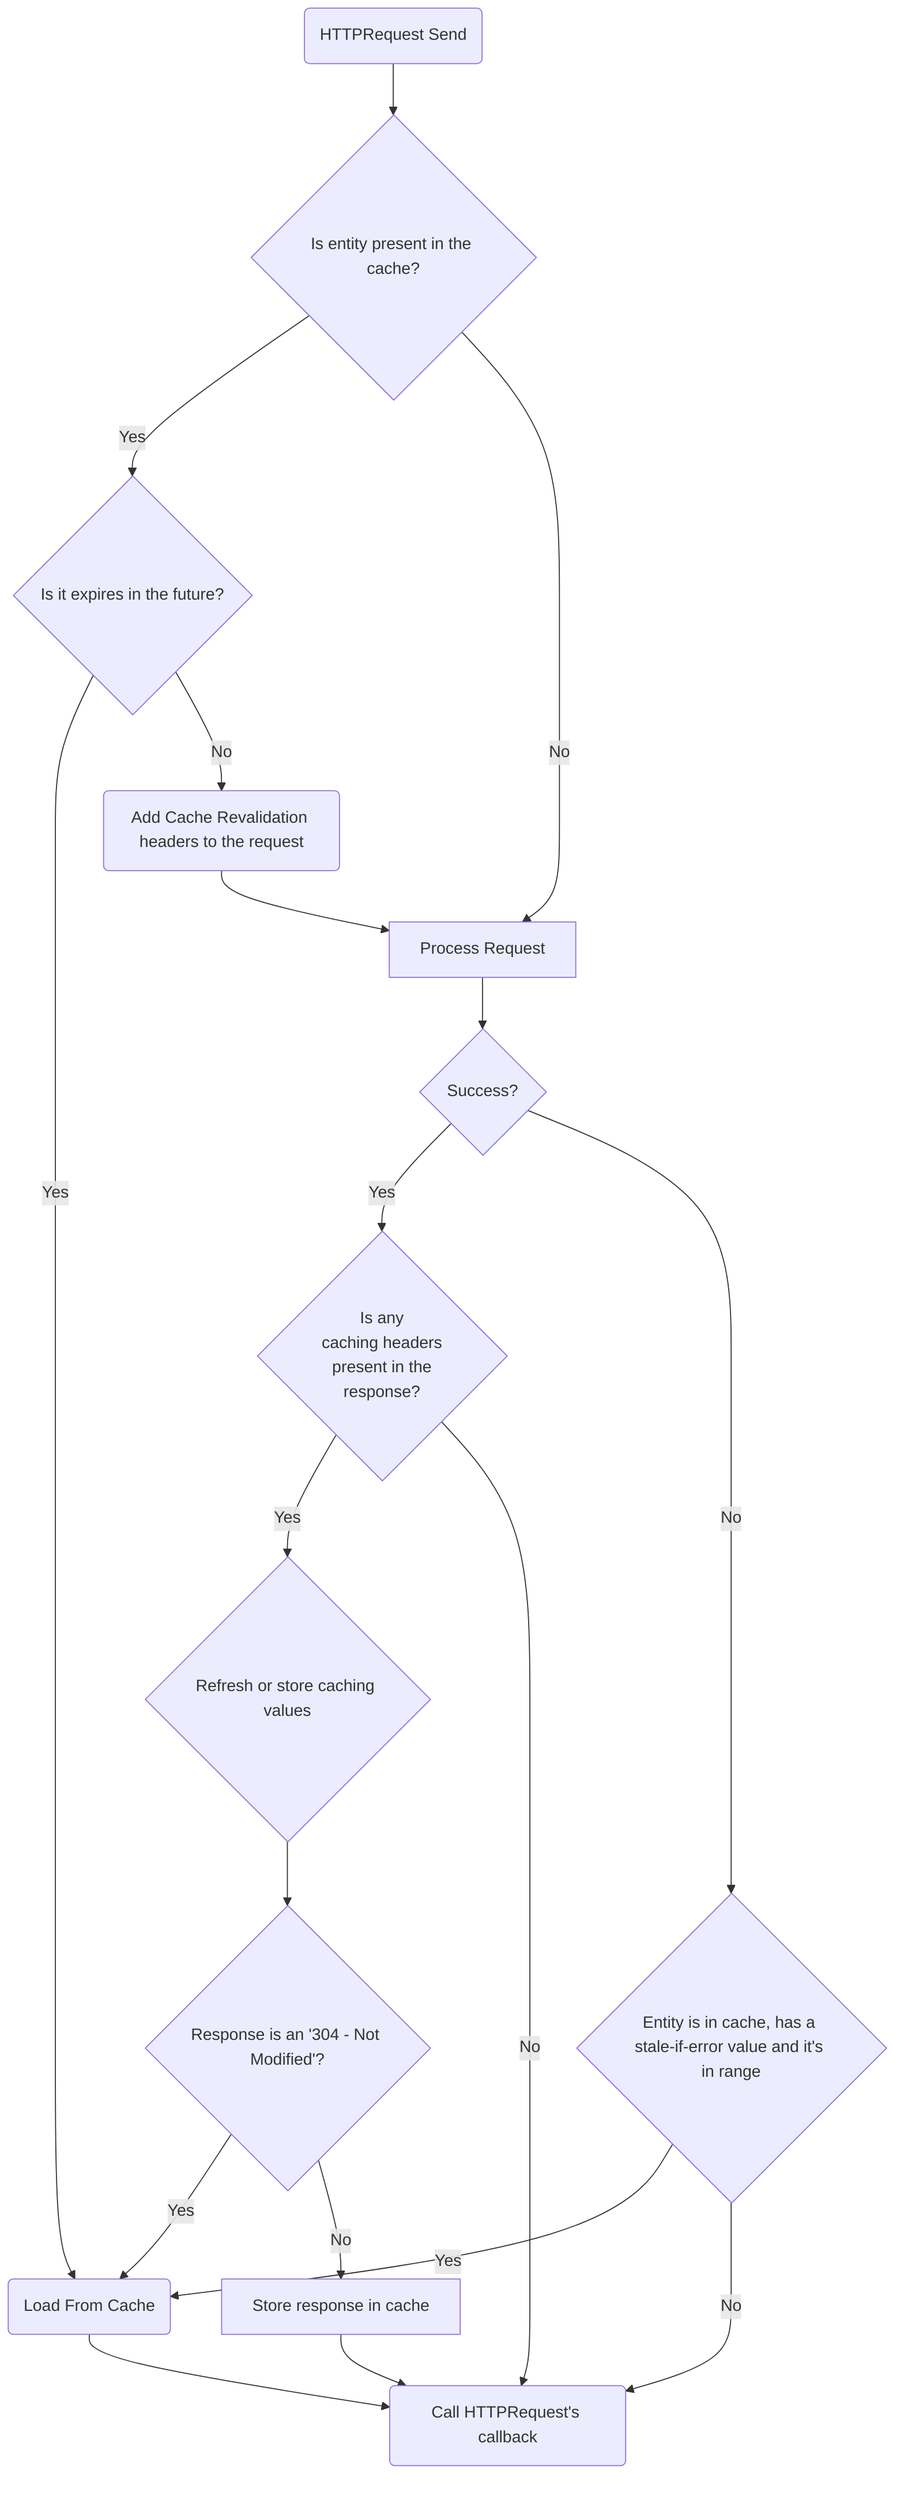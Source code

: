 flowchart TD
    Start(HTTPRequest Send)
    IsPresent{Is entity present in the cache?}
    Process[Process Request]
    ExpiresCheck{Is it expires in the future?}
    AddHeaders(Add Cache Revalidation headers to the request)
    Load(Load From Cache)
    Success{Success?}
    PartialCheck{Entity is in cache, has a stale-if-error value and it's in range}
    CheckResponse{Is any\ncaching headers\npresent in the\nresponse?}
    StoreValues{Refresh or store caching values}
    Is304{Response is an '304 - Not Modified'?}
    Store[Store response in cache]
    Exit(Call HTTPRequest's callback)

    Start --> IsPresent
    IsPresent --> |Yes| ExpiresCheck
    IsPresent --> |No| Process
    Process --> Success
    ExpiresCheck --> |Yes| Load
    ExpiresCheck --> |No| AddHeaders
    AddHeaders --> Process
    Load --> Exit
    Success --> |Yes| CheckResponse
    Success --> |No| PartialCheck    
    PartialCheck --> |Yes| Load
    PartialCheck --> |No| Exit
    CheckResponse --> |Yes| StoreValues
    CheckResponse --> |No| Exit
    StoreValues --> Is304
    Is304 --> |Yes| Load
    Is304 --> |No| Store
    Store --> Exit